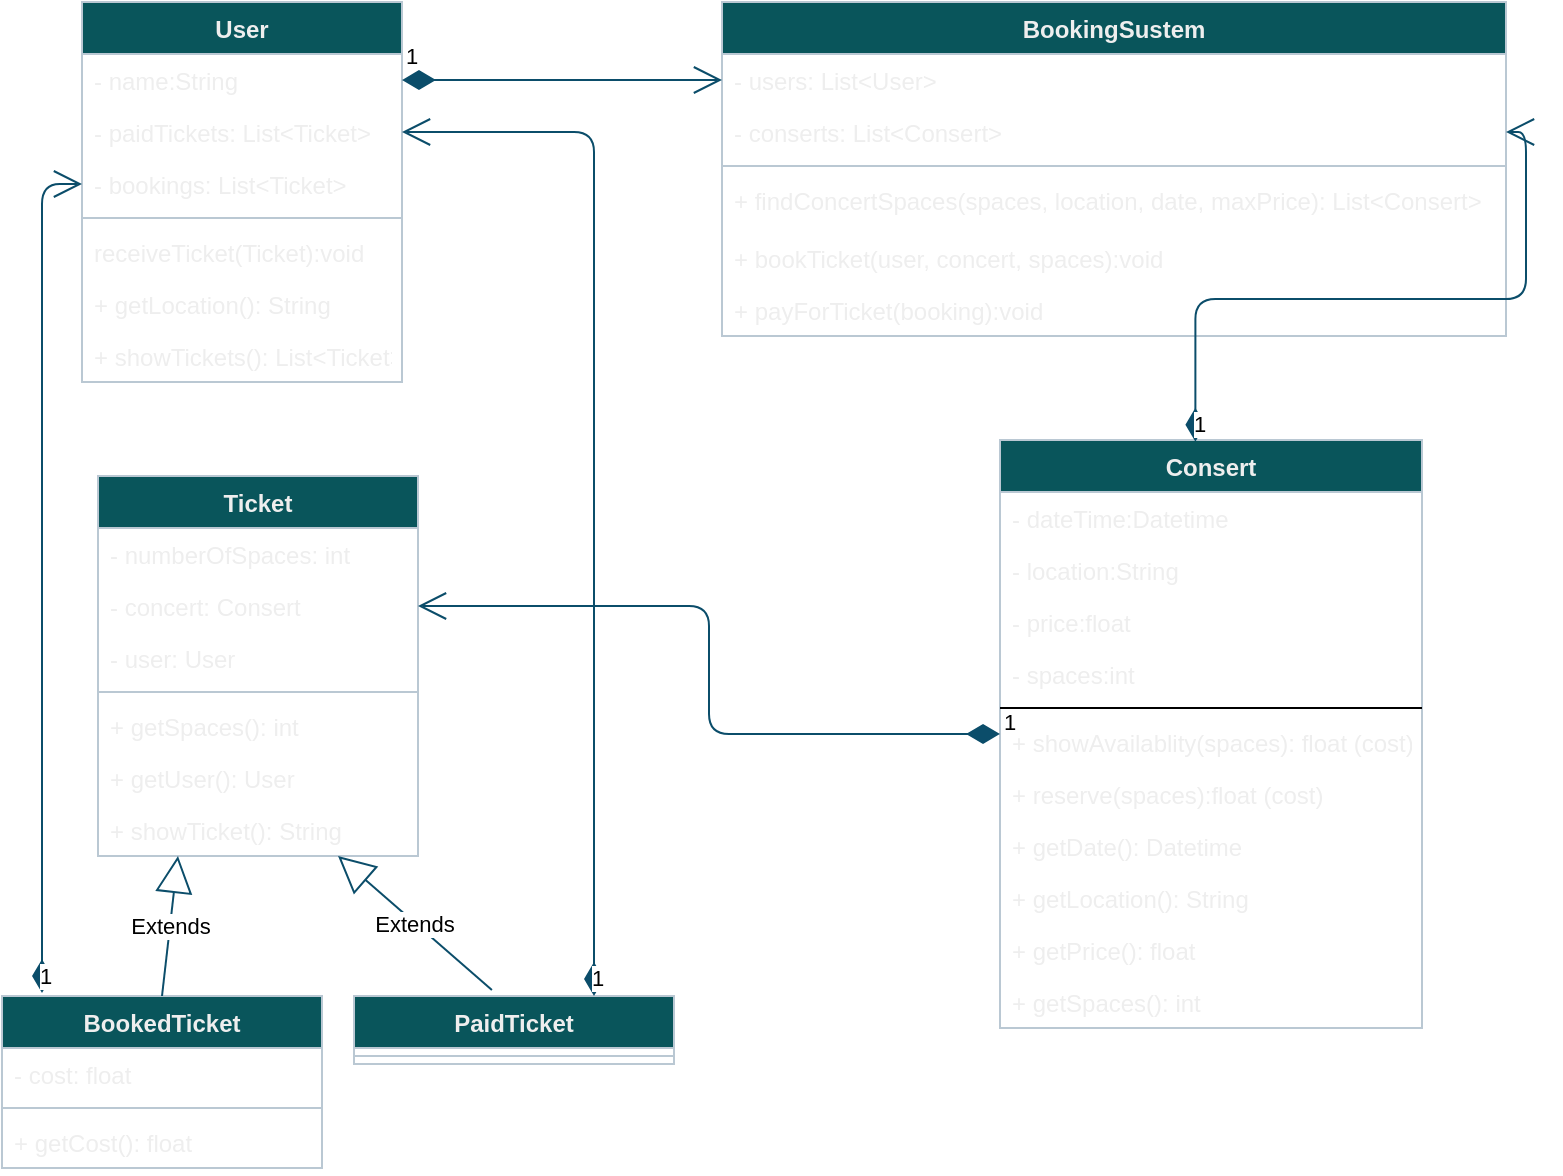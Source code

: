 <mxfile version="15.5.4" type="embed"><diagram id="23iRSUPoRavnBvh4doch" name="Page-1"><mxGraphModel dx="899" dy="782" grid="0" gridSize="10" guides="1" tooltips="1" connect="1" arrows="1" fold="1" page="1" pageScale="1" pageWidth="827" pageHeight="1169" math="0" shadow="0"><root><mxCell id="0"/><mxCell id="1" parent="0"/><mxCell id="2" value="BookingSustem" style="swimlane;fontStyle=1;align=center;verticalAlign=top;childLayout=stackLayout;horizontal=1;startSize=26;horizontalStack=0;resizeParent=1;resizeParentMax=0;resizeLast=0;collapsible=1;marginBottom=0;fillColor=#09555B;strokeColor=#BAC8D3;fontColor=#EEEEEE;" vertex="1" parent="1"><mxGeometry x="377" y="63" width="392" height="167" as="geometry"/></mxCell><mxCell id="3" value="- users: List&lt;User&gt;" style="text;strokeColor=none;fillColor=none;align=left;verticalAlign=top;spacingLeft=4;spacingRight=4;overflow=hidden;rotatable=0;points=[[0,0.5],[1,0.5]];portConstraint=eastwest;fontColor=#EEEEEE;" vertex="1" parent="2"><mxGeometry y="26" width="392" height="26" as="geometry"/></mxCell><mxCell id="6" value="- conserts: List&lt;Consert&gt;" style="text;strokeColor=none;fillColor=none;align=left;verticalAlign=top;spacingLeft=4;spacingRight=4;overflow=hidden;rotatable=0;points=[[0,0.5],[1,0.5]];portConstraint=eastwest;fontColor=#EEEEEE;" vertex="1" parent="2"><mxGeometry y="52" width="392" height="26" as="geometry"/></mxCell><mxCell id="4" value="" style="line;strokeWidth=1;fillColor=none;align=left;verticalAlign=middle;spacingTop=-1;spacingLeft=3;spacingRight=3;rotatable=0;labelPosition=right;points=[];portConstraint=eastwest;strokeColor=#BAC8D3;fontColor=#EEEEEE;" vertex="1" parent="2"><mxGeometry y="78" width="392" height="8" as="geometry"/></mxCell><mxCell id="5" value="+ findConcertSpaces(spaces, location, date, maxPrice): List&lt;Consert&gt;" style="text;strokeColor=none;fillColor=none;align=left;verticalAlign=top;spacingLeft=4;spacingRight=4;overflow=hidden;rotatable=0;points=[[0,0.5],[1,0.5]];portConstraint=eastwest;fontColor=#EEEEEE;" vertex="1" parent="2"><mxGeometry y="86" width="392" height="29" as="geometry"/></mxCell><mxCell id="8" value="+ bookTicket(user, concert, spaces):void" style="text;strokeColor=none;fillColor=none;align=left;verticalAlign=top;spacingLeft=4;spacingRight=4;overflow=hidden;rotatable=0;points=[[0,0.5],[1,0.5]];portConstraint=eastwest;fontColor=#EEEEEE;" vertex="1" parent="2"><mxGeometry y="115" width="392" height="26" as="geometry"/></mxCell><mxCell id="9" value="+ payForTicket(booking):void" style="text;strokeColor=none;fillColor=none;align=left;verticalAlign=top;spacingLeft=4;spacingRight=4;overflow=hidden;rotatable=0;points=[[0,0.5],[1,0.5]];portConstraint=eastwest;fontColor=#EEEEEE;" vertex="1" parent="2"><mxGeometry y="141" width="392" height="26" as="geometry"/></mxCell><mxCell id="10" value="User" style="swimlane;fontStyle=1;align=center;verticalAlign=top;childLayout=stackLayout;horizontal=1;startSize=26;horizontalStack=0;resizeParent=1;resizeParentMax=0;resizeLast=0;collapsible=1;marginBottom=0;rounded=0;sketch=0;fontColor=#EEEEEE;strokeColor=#BAC8D3;fillColor=#09555B;" vertex="1" parent="1"><mxGeometry x="57" y="63" width="160" height="190" as="geometry"/></mxCell><mxCell id="7" value="- name:String" style="text;strokeColor=none;fillColor=none;align=left;verticalAlign=top;spacingLeft=4;spacingRight=4;overflow=hidden;rotatable=0;points=[[0,0.5],[1,0.5]];portConstraint=eastwest;fontColor=#EEEEEE;" vertex="1" parent="10"><mxGeometry y="26" width="160" height="26" as="geometry"/></mxCell><mxCell id="14" value="- paidTickets: List&lt;Ticket&gt;" style="text;strokeColor=none;fillColor=none;align=left;verticalAlign=top;spacingLeft=4;spacingRight=4;overflow=hidden;rotatable=0;points=[[0,0.5],[1,0.5]];portConstraint=eastwest;rounded=0;sketch=0;fontColor=#EEEEEE;" vertex="1" parent="10"><mxGeometry y="52" width="160" height="26" as="geometry"/></mxCell><mxCell id="15" value="- bookings: List&lt;Ticket&gt;" style="text;strokeColor=none;fillColor=none;align=left;verticalAlign=top;spacingLeft=4;spacingRight=4;overflow=hidden;rotatable=0;points=[[0,0.5],[1,0.5]];portConstraint=eastwest;rounded=0;sketch=0;fontColor=#EEEEEE;" vertex="1" parent="10"><mxGeometry y="78" width="160" height="26" as="geometry"/></mxCell><mxCell id="12" value="" style="line;strokeWidth=1;fillColor=none;align=left;verticalAlign=middle;spacingTop=-1;spacingLeft=3;spacingRight=3;rotatable=0;labelPosition=right;points=[];portConstraint=eastwest;rounded=0;sketch=0;fontColor=#EEEEEE;strokeColor=#BAC8D3;" vertex="1" parent="10"><mxGeometry y="104" width="160" height="8" as="geometry"/></mxCell><mxCell id="13" value="receiveTicket(Ticket):void" style="text;strokeColor=none;fillColor=none;align=left;verticalAlign=top;spacingLeft=4;spacingRight=4;overflow=hidden;rotatable=0;points=[[0,0.5],[1,0.5]];portConstraint=eastwest;rounded=0;sketch=0;fontColor=#EEEEEE;" vertex="1" parent="10"><mxGeometry y="112" width="160" height="26" as="geometry"/></mxCell><mxCell id="72" value="+ getLocation(): String" style="text;strokeColor=none;fillColor=none;align=left;verticalAlign=top;spacingLeft=4;spacingRight=4;overflow=hidden;rotatable=0;points=[[0,0.5],[1,0.5]];portConstraint=eastwest;rounded=0;sketch=0;fontColor=#EEEEEE;" vertex="1" parent="10"><mxGeometry y="138" width="160" height="26" as="geometry"/></mxCell><mxCell id="71" value="+ showTickets(): List&lt;Ticket&gt;" style="text;strokeColor=none;fillColor=none;align=left;verticalAlign=top;spacingLeft=4;spacingRight=4;overflow=hidden;rotatable=0;points=[[0,0.5],[1,0.5]];portConstraint=eastwest;rounded=0;sketch=0;fontColor=#EEEEEE;" vertex="1" parent="10"><mxGeometry y="164" width="160" height="26" as="geometry"/></mxCell><mxCell id="16" value="1" style="endArrow=open;html=1;endSize=12;startArrow=diamondThin;startSize=14;startFill=1;edgeStyle=orthogonalEdgeStyle;align=left;verticalAlign=bottom;rounded=1;sketch=0;strokeColor=#0B4D6A;curved=0;exitX=1;exitY=0.5;exitDx=0;exitDy=0;" edge="1" parent="1" source="7" target="3"><mxGeometry x="-1" y="3" relative="1" as="geometry"><mxPoint x="308" y="302" as="sourcePoint"/><mxPoint x="493" y="400" as="targetPoint"/></mxGeometry></mxCell><mxCell id="17" value="Ticket" style="swimlane;fontStyle=1;align=center;verticalAlign=top;childLayout=stackLayout;horizontal=1;startSize=26;horizontalStack=0;resizeParent=1;resizeParentMax=0;resizeLast=0;collapsible=1;marginBottom=0;rounded=0;sketch=0;fontColor=#EEEEEE;strokeColor=#BAC8D3;fillColor=#09555B;" vertex="1" parent="1"><mxGeometry x="65" y="300" width="160" height="190" as="geometry"/></mxCell><mxCell id="22" value="- numberOfSpaces: int" style="text;strokeColor=none;fillColor=none;align=left;verticalAlign=top;spacingLeft=4;spacingRight=4;overflow=hidden;rotatable=0;points=[[0,0.5],[1,0.5]];portConstraint=eastwest;rounded=0;sketch=0;fontColor=#EEEEEE;" vertex="1" parent="17"><mxGeometry y="26" width="160" height="26" as="geometry"/></mxCell><mxCell id="23" value="- concert: Consert" style="text;strokeColor=none;fillColor=none;align=left;verticalAlign=top;spacingLeft=4;spacingRight=4;overflow=hidden;rotatable=0;points=[[0,0.5],[1,0.5]];portConstraint=eastwest;rounded=0;sketch=0;fontColor=#EEEEEE;" vertex="1" parent="17"><mxGeometry y="52" width="160" height="26" as="geometry"/></mxCell><mxCell id="21" value="- user: User" style="text;strokeColor=none;fillColor=none;align=left;verticalAlign=top;spacingLeft=4;spacingRight=4;overflow=hidden;rotatable=0;points=[[0,0.5],[1,0.5]];portConstraint=eastwest;rounded=0;sketch=0;fontColor=#EEEEEE;" vertex="1" parent="17"><mxGeometry y="78" width="160" height="26" as="geometry"/></mxCell><mxCell id="19" value="" style="line;strokeWidth=1;fillColor=none;align=left;verticalAlign=middle;spacingTop=-1;spacingLeft=3;spacingRight=3;rotatable=0;labelPosition=right;points=[];portConstraint=eastwest;rounded=0;sketch=0;fontColor=#EEEEEE;strokeColor=#BAC8D3;" vertex="1" parent="17"><mxGeometry y="104" width="160" height="8" as="geometry"/></mxCell><mxCell id="73" value="+ getSpaces(): int" style="text;strokeColor=none;fillColor=none;align=left;verticalAlign=top;spacingLeft=4;spacingRight=4;overflow=hidden;rotatable=0;points=[[0,0.5],[1,0.5]];portConstraint=eastwest;rounded=0;sketch=0;fontColor=#EEEEEE;" vertex="1" parent="17"><mxGeometry y="112" width="160" height="26" as="geometry"/></mxCell><mxCell id="74" value="+ getUser(): User" style="text;strokeColor=none;fillColor=none;align=left;verticalAlign=top;spacingLeft=4;spacingRight=4;overflow=hidden;rotatable=0;points=[[0,0.5],[1,0.5]];portConstraint=eastwest;rounded=0;sketch=0;fontColor=#EEEEEE;" vertex="1" parent="17"><mxGeometry y="138" width="160" height="26" as="geometry"/></mxCell><mxCell id="75" value="+ showTicket(): String" style="text;strokeColor=none;fillColor=none;align=left;verticalAlign=top;spacingLeft=4;spacingRight=4;overflow=hidden;rotatable=0;points=[[0,0.5],[1,0.5]];portConstraint=eastwest;rounded=0;sketch=0;fontColor=#EEEEEE;" vertex="1" parent="17"><mxGeometry y="164" width="160" height="26" as="geometry"/></mxCell><mxCell id="30" value="BookedTicket" style="swimlane;fontStyle=1;align=center;verticalAlign=top;childLayout=stackLayout;horizontal=1;startSize=26;horizontalStack=0;resizeParent=1;resizeParentMax=0;resizeLast=0;collapsible=1;marginBottom=0;rounded=0;sketch=0;fontColor=#EEEEEE;strokeColor=#BAC8D3;fillColor=#09555B;" vertex="1" parent="1"><mxGeometry x="17" y="560" width="160" height="86" as="geometry"/></mxCell><mxCell id="31" value="- cost: float" style="text;strokeColor=none;fillColor=none;align=left;verticalAlign=top;spacingLeft=4;spacingRight=4;overflow=hidden;rotatable=0;points=[[0,0.5],[1,0.5]];portConstraint=eastwest;rounded=0;sketch=0;fontColor=#EEEEEE;" vertex="1" parent="30"><mxGeometry y="26" width="160" height="26" as="geometry"/></mxCell><mxCell id="35" value="" style="line;strokeWidth=1;fillColor=none;align=left;verticalAlign=middle;spacingTop=-1;spacingLeft=3;spacingRight=3;rotatable=0;labelPosition=right;points=[];portConstraint=eastwest;rounded=0;sketch=0;fontColor=#EEEEEE;strokeColor=#BAC8D3;" vertex="1" parent="30"><mxGeometry y="52" width="160" height="8" as="geometry"/></mxCell><mxCell id="76" value="+ getCost(): float" style="text;strokeColor=none;fillColor=none;align=left;verticalAlign=top;spacingLeft=4;spacingRight=4;overflow=hidden;rotatable=0;points=[[0,0.5],[1,0.5]];portConstraint=eastwest;rounded=0;sketch=0;fontColor=#EEEEEE;" vertex="1" parent="30"><mxGeometry y="60" width="160" height="26" as="geometry"/></mxCell><mxCell id="36" value="PaidTicket" style="swimlane;fontStyle=1;align=center;verticalAlign=top;childLayout=stackLayout;horizontal=1;startSize=26;horizontalStack=0;resizeParent=1;resizeParentMax=0;resizeLast=0;collapsible=1;marginBottom=0;rounded=0;sketch=0;fontColor=#EEEEEE;strokeColor=#BAC8D3;fillColor=#09555B;" vertex="1" parent="1"><mxGeometry x="193" y="560" width="160" height="34" as="geometry"/></mxCell><mxCell id="41" value="" style="line;strokeWidth=1;fillColor=none;align=left;verticalAlign=middle;spacingTop=-1;spacingLeft=3;spacingRight=3;rotatable=0;labelPosition=right;points=[];portConstraint=eastwest;rounded=0;sketch=0;fontColor=#EEEEEE;strokeColor=#BAC8D3;" vertex="1" parent="36"><mxGeometry y="26" width="160" height="8" as="geometry"/></mxCell><mxCell id="42" value="Extends" style="endArrow=block;endSize=16;endFill=0;html=1;rounded=1;sketch=0;strokeColor=#0B4D6A;curved=0;exitX=0.431;exitY=-0.088;exitDx=0;exitDy=0;exitPerimeter=0;entryX=0.75;entryY=1;entryDx=0;entryDy=0;" edge="1" parent="1" source="36" target="17"><mxGeometry width="160" relative="1" as="geometry"><mxPoint x="47" y="684" as="sourcePoint"/><mxPoint x="207" y="684" as="targetPoint"/></mxGeometry></mxCell><mxCell id="43" value="Extends" style="endArrow=block;endSize=16;endFill=0;html=1;rounded=1;sketch=0;strokeColor=#0B4D6A;curved=0;exitX=0.5;exitY=0;exitDx=0;exitDy=0;entryX=0.25;entryY=1;entryDx=0;entryDy=0;" edge="1" parent="1" source="30" target="17"><mxGeometry width="160" relative="1" as="geometry"><mxPoint x="57" y="694" as="sourcePoint"/><mxPoint x="217" y="694" as="targetPoint"/></mxGeometry></mxCell><mxCell id="44" value="1" style="endArrow=open;html=1;endSize=12;startArrow=diamondThin;startSize=14;startFill=1;edgeStyle=orthogonalEdgeStyle;align=left;verticalAlign=bottom;rounded=1;sketch=0;strokeColor=#0B4D6A;curved=0;exitX=0.125;exitY=-0.017;exitDx=0;exitDy=0;exitPerimeter=0;entryX=0;entryY=0.5;entryDx=0;entryDy=0;" edge="1" parent="1" source="30" target="15"><mxGeometry x="-1" y="3" relative="1" as="geometry"><mxPoint x="156" y="284" as="sourcePoint"/><mxPoint x="536" y="138" as="targetPoint"/></mxGeometry></mxCell><mxCell id="45" value="1" style="endArrow=open;html=1;endSize=12;startArrow=diamondThin;startSize=14;startFill=1;edgeStyle=orthogonalEdgeStyle;align=left;verticalAlign=bottom;rounded=1;sketch=0;strokeColor=#0B4D6A;curved=0;exitX=0.75;exitY=0;exitDx=0;exitDy=0;entryX=1;entryY=0.5;entryDx=0;entryDy=0;" edge="1" parent="1" source="36" target="14"><mxGeometry x="-1" y="3" relative="1" as="geometry"><mxPoint x="47" y="568.98" as="sourcePoint"/><mxPoint x="67" y="190" as="targetPoint"/></mxGeometry></mxCell><mxCell id="55" value="Consert" style="swimlane;fontStyle=1;align=center;verticalAlign=top;childLayout=stackLayout;horizontal=1;startSize=26;horizontalStack=0;resizeParent=1;resizeParentMax=0;resizeLast=0;collapsible=1;marginBottom=0;rounded=0;sketch=0;fontColor=#EEEEEE;strokeColor=#BAC8D3;fillColor=#09555B;" vertex="1" parent="1"><mxGeometry x="516" y="282" width="211" height="294" as="geometry"/></mxCell><mxCell id="60" value="- dateTime:Datetime" style="text;strokeColor=none;fillColor=none;align=left;verticalAlign=top;spacingLeft=4;spacingRight=4;overflow=hidden;rotatable=0;points=[[0,0.5],[1,0.5]];portConstraint=eastwest;rounded=0;sketch=0;fontColor=#EEEEEE;" vertex="1" parent="55"><mxGeometry y="26" width="211" height="26" as="geometry"/></mxCell><mxCell id="61" value="- location:String" style="text;strokeColor=none;fillColor=none;align=left;verticalAlign=top;spacingLeft=4;spacingRight=4;overflow=hidden;rotatable=0;points=[[0,0.5],[1,0.5]];portConstraint=eastwest;rounded=0;sketch=0;fontColor=#EEEEEE;" vertex="1" parent="55"><mxGeometry y="52" width="211" height="26" as="geometry"/></mxCell><mxCell id="62" value="- price:float" style="text;strokeColor=none;fillColor=none;align=left;verticalAlign=top;spacingLeft=4;spacingRight=4;overflow=hidden;rotatable=0;points=[[0,0.5],[1,0.5]];portConstraint=eastwest;rounded=0;sketch=0;fontColor=#EEEEEE;" vertex="1" parent="55"><mxGeometry y="78" width="211" height="26" as="geometry"/></mxCell><mxCell id="52" value="- spaces:int" style="text;strokeColor=none;fillColor=none;align=left;verticalAlign=top;spacingLeft=4;spacingRight=4;overflow=hidden;rotatable=0;points=[[0,0.5],[1,0.5]];portConstraint=eastwest;rounded=0;sketch=0;fontColor=#EEEEEE;" vertex="1" parent="55"><mxGeometry y="104" width="211" height="26" as="geometry"/></mxCell><mxCell id="57" value="" style="line;strokeWidth=1;fillColor=none;align=left;verticalAlign=middle;spacingTop=-1;spacingLeft=3;spacingRight=3;rotatable=0;labelPosition=right;points=[];portConstraint=eastwest;rounded=0;sketch=0;fontColor=#EEEEEE;" vertex="1" parent="55"><mxGeometry y="130" width="211" height="8" as="geometry"/></mxCell><mxCell id="58" value="+ showAvailablity(spaces): float (cost)" style="text;strokeColor=none;fillColor=none;align=left;verticalAlign=top;spacingLeft=4;spacingRight=4;overflow=hidden;rotatable=0;points=[[0,0.5],[1,0.5]];portConstraint=eastwest;rounded=0;sketch=0;fontColor=#EEEEEE;" vertex="1" parent="55"><mxGeometry y="138" width="211" height="26" as="geometry"/></mxCell><mxCell id="63" value="+ reserve(spaces):float (cost)" style="text;strokeColor=none;fillColor=none;align=left;verticalAlign=top;spacingLeft=4;spacingRight=4;overflow=hidden;rotatable=0;points=[[0,0.5],[1,0.5]];portConstraint=eastwest;rounded=0;sketch=0;fontColor=#EEEEEE;" vertex="1" parent="55"><mxGeometry y="164" width="211" height="26" as="geometry"/></mxCell><mxCell id="67" value="+ getDate(): Datetime" style="text;strokeColor=none;fillColor=none;align=left;verticalAlign=top;spacingLeft=4;spacingRight=4;overflow=hidden;rotatable=0;points=[[0,0.5],[1,0.5]];portConstraint=eastwest;rounded=0;sketch=0;fontColor=#EEEEEE;" vertex="1" parent="55"><mxGeometry y="190" width="211" height="26" as="geometry"/></mxCell><mxCell id="68" value="+ getLocation(): String" style="text;strokeColor=none;fillColor=none;align=left;verticalAlign=top;spacingLeft=4;spacingRight=4;overflow=hidden;rotatable=0;points=[[0,0.5],[1,0.5]];portConstraint=eastwest;rounded=0;sketch=0;fontColor=#EEEEEE;" vertex="1" parent="55"><mxGeometry y="216" width="211" height="26" as="geometry"/></mxCell><mxCell id="69" value="+ getPrice(): float" style="text;strokeColor=none;fillColor=none;align=left;verticalAlign=top;spacingLeft=4;spacingRight=4;overflow=hidden;rotatable=0;points=[[0,0.5],[1,0.5]];portConstraint=eastwest;rounded=0;sketch=0;fontColor=#EEEEEE;" vertex="1" parent="55"><mxGeometry y="242" width="211" height="26" as="geometry"/></mxCell><mxCell id="70" value="+ getSpaces(): int" style="text;strokeColor=none;fillColor=none;align=left;verticalAlign=top;spacingLeft=4;spacingRight=4;overflow=hidden;rotatable=0;points=[[0,0.5],[1,0.5]];portConstraint=eastwest;rounded=0;sketch=0;fontColor=#EEEEEE;" vertex="1" parent="55"><mxGeometry y="268" width="211" height="26" as="geometry"/></mxCell><mxCell id="65" value="1" style="endArrow=open;html=1;endSize=12;startArrow=diamondThin;startSize=14;startFill=1;edgeStyle=orthogonalEdgeStyle;align=left;verticalAlign=bottom;rounded=1;sketch=0;strokeColor=#0B4D6A;curved=0;exitX=0.463;exitY=0.003;exitDx=0;exitDy=0;entryX=1;entryY=0.5;entryDx=0;entryDy=0;exitPerimeter=0;" edge="1" parent="1" source="55" target="6"><mxGeometry x="-1" y="3" relative="1" as="geometry"><mxPoint x="323" y="570" as="sourcePoint"/><mxPoint x="227" y="164" as="targetPoint"/></mxGeometry></mxCell><mxCell id="66" value="1" style="endArrow=open;html=1;endSize=12;startArrow=diamondThin;startSize=14;startFill=1;edgeStyle=orthogonalEdgeStyle;align=left;verticalAlign=bottom;rounded=1;sketch=0;strokeColor=#0B4D6A;curved=0;entryX=1;entryY=0.5;entryDx=0;entryDy=0;" edge="1" parent="1" source="55" target="23"><mxGeometry x="-1" y="3" relative="1" as="geometry"><mxPoint x="519" y="416" as="sourcePoint"/><mxPoint x="586" y="138" as="targetPoint"/></mxGeometry></mxCell></root></mxGraphModel></diagram></mxfile>